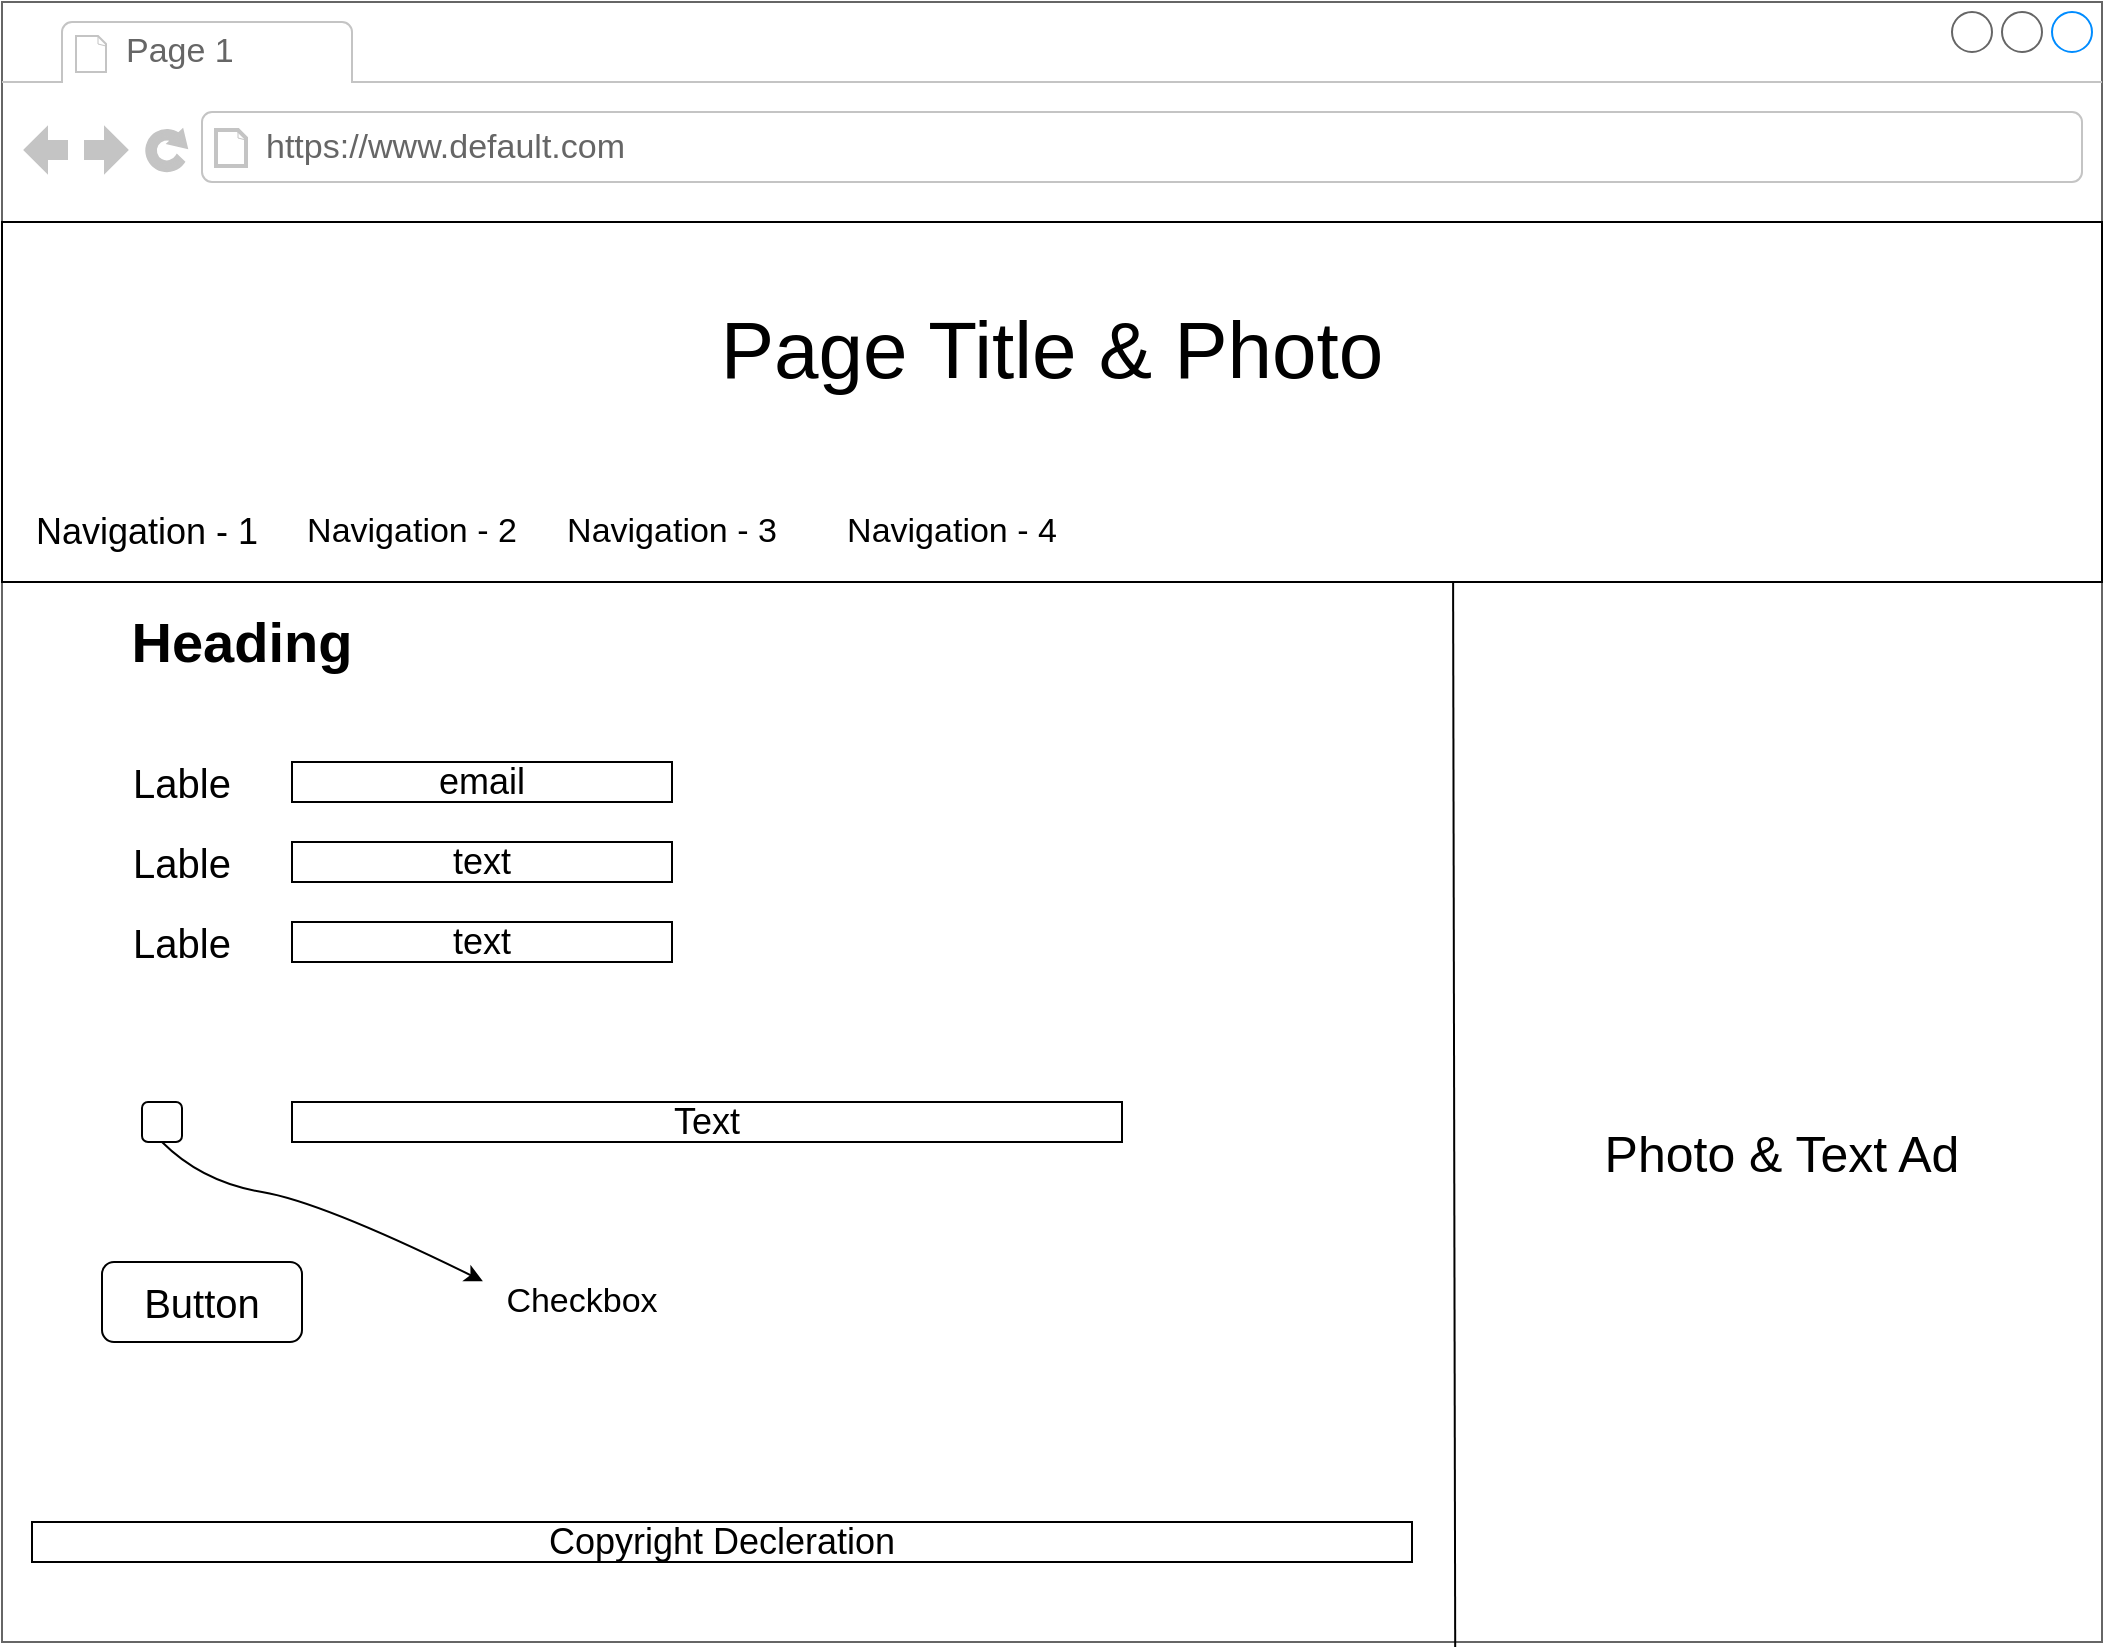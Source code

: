 <mxfile version="14.5.1" type="device"><diagram name="Page-1" id="2cc2dc42-3aac-f2a9-1cec-7a8b7cbee084"><mxGraphModel dx="2126" dy="594" grid="1" gridSize="10" guides="1" tooltips="1" connect="1" arrows="1" fold="1" page="1" pageScale="1" pageWidth="1100" pageHeight="850" background="#ffffff" math="0" shadow="0"><root><mxCell id="0"/><mxCell id="1" parent="0"/><mxCell id="7026571954dc6520-1" value="" style="strokeWidth=1;shadow=0;dashed=0;align=center;html=1;shape=mxgraph.mockup.containers.browserWindow;rSize=0;strokeColor=#666666;mainText=,;recursiveResize=0;rounded=0;labelBackgroundColor=none;fontFamily=Verdana;fontSize=12" parent="1" vertex="1"><mxGeometry x="-110" y="120" width="1050" height="820" as="geometry"/></mxCell><mxCell id="7026571954dc6520-2" value="Page 1" style="strokeWidth=1;shadow=0;dashed=0;align=center;html=1;shape=mxgraph.mockup.containers.anchor;fontSize=17;fontColor=#666666;align=left;" parent="7026571954dc6520-1" vertex="1"><mxGeometry x="60" y="12" width="110" height="26" as="geometry"/></mxCell><mxCell id="7026571954dc6520-3" value="https://www.default.com" style="strokeWidth=1;shadow=0;dashed=0;align=center;html=1;shape=mxgraph.mockup.containers.anchor;rSize=0;fontSize=17;fontColor=#666666;align=left;" parent="7026571954dc6520-1" vertex="1"><mxGeometry x="130" y="60" width="250" height="26" as="geometry"/></mxCell><mxCell id="7026571954dc6520-4" value="Page Title" style="text;html=1;points=[];align=left;verticalAlign=top;spacingTop=-4;fontSize=30;fontFamily=Verdana" parent="7026571954dc6520-1" vertex="1"><mxGeometry x="435" y="170" width="180" height="50" as="geometry"/></mxCell><mxCell id="-s1NBA6lgjeysHJ42Jtl-4" value="" style="rounded=0;whiteSpace=wrap;html=1;" parent="7026571954dc6520-1" vertex="1"><mxGeometry y="110" width="1050" height="180" as="geometry"/></mxCell><mxCell id="-s1NBA6lgjeysHJ42Jtl-5" value="&lt;font style=&quot;font-size: 40px&quot;&gt;Page Title &amp;amp; Photo&lt;/font&gt;" style="text;html=1;strokeColor=none;fillColor=none;align=center;verticalAlign=middle;whiteSpace=wrap;rounded=0;" parent="7026571954dc6520-1" vertex="1"><mxGeometry x="325" y="140" width="400" height="65" as="geometry"/></mxCell><mxCell id="-s1NBA6lgjeysHJ42Jtl-6" value="" style="endArrow=none;html=1;entryX=0.691;entryY=1;entryDx=0;entryDy=0;entryPerimeter=0;exitX=0.692;exitY=1.003;exitDx=0;exitDy=0;exitPerimeter=0;" parent="7026571954dc6520-1" source="7026571954dc6520-1" target="-s1NBA6lgjeysHJ42Jtl-4" edge="1"><mxGeometry width="50" height="50" relative="1" as="geometry"><mxPoint x="726" y="810" as="sourcePoint"/><mxPoint x="600" y="470" as="targetPoint"/></mxGeometry></mxCell><mxCell id="-s1NBA6lgjeysHJ42Jtl-7" value="&lt;font style=&quot;font-size: 25px&quot;&gt;Photo &amp;amp; Text Ad&lt;/font&gt;" style="text;html=1;strokeColor=none;fillColor=none;align=center;verticalAlign=middle;whiteSpace=wrap;rounded=0;" parent="7026571954dc6520-1" vertex="1"><mxGeometry x="800" y="550" width="180" height="50" as="geometry"/></mxCell><mxCell id="-s1NBA6lgjeysHJ42Jtl-10" value="&lt;font&gt;&lt;font style=&quot;font-size: 17px&quot;&gt;Navigation - 2&lt;/font&gt;&lt;br&gt;&lt;/font&gt;" style="text;html=1;strokeColor=none;fillColor=none;align=center;verticalAlign=middle;whiteSpace=wrap;rounded=0;" parent="7026571954dc6520-1" vertex="1"><mxGeometry x="145" y="245" width="120" height="40" as="geometry"/></mxCell><mxCell id="-s1NBA6lgjeysHJ42Jtl-11" value="&lt;font style=&quot;font-size: 17px&quot;&gt;Navigation - 3&lt;/font&gt;" style="text;html=1;strokeColor=none;fillColor=none;align=center;verticalAlign=middle;whiteSpace=wrap;rounded=0;" parent="7026571954dc6520-1" vertex="1"><mxGeometry x="270" y="245" width="130" height="40" as="geometry"/></mxCell><mxCell id="-s1NBA6lgjeysHJ42Jtl-12" value="&lt;font style=&quot;font-size: 17px&quot;&gt;Navigation - 4&lt;/font&gt;" style="text;html=1;strokeColor=none;fillColor=none;align=center;verticalAlign=middle;whiteSpace=wrap;rounded=0;" parent="7026571954dc6520-1" vertex="1"><mxGeometry x="410" y="245" width="130" height="40" as="geometry"/></mxCell><mxCell id="-s1NBA6lgjeysHJ42Jtl-63" value="" style="rounded=1;whiteSpace=wrap;html=1;strokeColor=#000000;" parent="7026571954dc6520-1" vertex="1"><mxGeometry x="50" y="630" width="100" height="40" as="geometry"/></mxCell><mxCell id="-s1NBA6lgjeysHJ42Jtl-64" value="&lt;font style=&quot;font-size: 20px&quot;&gt;Button&lt;/font&gt;" style="text;html=1;strokeColor=none;fillColor=none;align=center;verticalAlign=middle;whiteSpace=wrap;rounded=0;" parent="7026571954dc6520-1" vertex="1"><mxGeometry x="50" y="630" width="100" height="40" as="geometry"/></mxCell><mxCell id="-s1NBA6lgjeysHJ42Jtl-65" value="&lt;font style=&quot;font-size: 18px&quot;&gt;text&lt;/font&gt;" style="text;html=1;fillColor=none;align=center;verticalAlign=middle;whiteSpace=wrap;rounded=0;strokeColor=#000000;" parent="7026571954dc6520-1" vertex="1"><mxGeometry x="145" y="420" width="190" height="20" as="geometry"/></mxCell><mxCell id="-s1NBA6lgjeysHJ42Jtl-66" value="&lt;font style=&quot;font-size: 18px&quot;&gt;text&lt;/font&gt;" style="text;html=1;fillColor=none;align=center;verticalAlign=middle;whiteSpace=wrap;rounded=0;strokeColor=#000000;" parent="7026571954dc6520-1" vertex="1"><mxGeometry x="145" y="460" width="190" height="20" as="geometry"/></mxCell><mxCell id="-s1NBA6lgjeysHJ42Jtl-67" value="&lt;font style=&quot;font-size: 20px&quot;&gt;Lable&lt;/font&gt;" style="text;html=1;strokeColor=none;fillColor=none;align=center;verticalAlign=middle;whiteSpace=wrap;rounded=0;" parent="7026571954dc6520-1" vertex="1"><mxGeometry x="40" y="378" width="100" height="24" as="geometry"/></mxCell><mxCell id="-s1NBA6lgjeysHJ42Jtl-68" value="&lt;font style=&quot;font-size: 20px&quot;&gt;Lable&lt;/font&gt;" style="text;html=1;strokeColor=none;fillColor=none;align=center;verticalAlign=middle;whiteSpace=wrap;rounded=0;" parent="7026571954dc6520-1" vertex="1"><mxGeometry x="40" y="418" width="100" height="24" as="geometry"/></mxCell><mxCell id="-s1NBA6lgjeysHJ42Jtl-69" value="&lt;font style=&quot;font-size: 18px&quot;&gt;Navigation - 1&lt;/font&gt;" style="text;html=1;strokeColor=none;fillColor=none;align=center;verticalAlign=middle;whiteSpace=wrap;rounded=0;" parent="7026571954dc6520-1" vertex="1"><mxGeometry x="15" y="245" width="115" height="40" as="geometry"/></mxCell><mxCell id="-s1NBA6lgjeysHJ42Jtl-70" value="&lt;font size=&quot;1&quot;&gt;&lt;b style=&quot;font-size: 28px&quot;&gt;Heading&lt;/b&gt;&lt;/font&gt;" style="text;html=1;strokeColor=none;fillColor=none;align=center;verticalAlign=middle;whiteSpace=wrap;rounded=0;" parent="7026571954dc6520-1" vertex="1"><mxGeometry x="50" y="290" width="140" height="60" as="geometry"/></mxCell><mxCell id="-s1NBA6lgjeysHJ42Jtl-72" value="&lt;font style=&quot;font-size: 18px&quot;&gt;Copyright Decleration&lt;/font&gt;" style="text;html=1;fillColor=none;align=center;verticalAlign=middle;whiteSpace=wrap;rounded=0;strokeColor=#000000;" parent="7026571954dc6520-1" vertex="1"><mxGeometry x="15" y="760" width="690" height="20" as="geometry"/></mxCell><mxCell id="OEnrq_9vWPSnT4R5BVkf-21" value="&lt;font style=&quot;font-size: 18px&quot;&gt;email&lt;/font&gt;" style="text;html=1;fillColor=none;align=center;verticalAlign=middle;whiteSpace=wrap;rounded=0;strokeColor=#000000;" parent="7026571954dc6520-1" vertex="1"><mxGeometry x="145" y="380" width="190" height="20" as="geometry"/></mxCell><mxCell id="OEnrq_9vWPSnT4R5BVkf-24" value="&lt;font style=&quot;font-size: 20px&quot;&gt;Lable&lt;/font&gt;" style="text;html=1;strokeColor=none;fillColor=none;align=center;verticalAlign=middle;whiteSpace=wrap;rounded=0;" parent="7026571954dc6520-1" vertex="1"><mxGeometry x="40" y="458" width="100" height="24" as="geometry"/></mxCell><mxCell id="OEnrq_9vWPSnT4R5BVkf-26" value="" style="rounded=1;whiteSpace=wrap;html=1;" parent="7026571954dc6520-1" vertex="1"><mxGeometry x="70" y="550" width="20" height="20" as="geometry"/></mxCell><mxCell id="OEnrq_9vWPSnT4R5BVkf-28" value="" style="curved=1;endArrow=classic;html=1;entryX=0.229;entryY=0.78;entryDx=0;entryDy=0;entryPerimeter=0;exitX=0.5;exitY=1;exitDx=0;exitDy=0;" parent="7026571954dc6520-1" source="OEnrq_9vWPSnT4R5BVkf-26" target="7026571954dc6520-1" edge="1"><mxGeometry width="50" height="50" relative="1" as="geometry"><mxPoint x="490" y="420" as="sourcePoint"/><mxPoint x="540" y="370" as="targetPoint"/><Array as="points"><mxPoint x="100" y="590"/><mxPoint x="160" y="600"/></Array></mxGeometry></mxCell><mxCell id="OEnrq_9vWPSnT4R5BVkf-29" value="&lt;span style=&quot;font-size: 17px&quot;&gt;Checkbox&lt;/span&gt;" style="text;html=1;fillColor=none;align=center;verticalAlign=middle;whiteSpace=wrap;rounded=0;" parent="7026571954dc6520-1" vertex="1"><mxGeometry x="245" y="635" width="90" height="30" as="geometry"/></mxCell><mxCell id="OEnrq_9vWPSnT4R5BVkf-30" value="&lt;font style=&quot;font-size: 18px&quot;&gt;Text&lt;/font&gt;" style="text;html=1;fillColor=none;align=center;verticalAlign=middle;whiteSpace=wrap;rounded=0;strokeColor=#000000;" parent="7026571954dc6520-1" vertex="1"><mxGeometry x="145" y="550" width="415" height="20" as="geometry"/></mxCell></root></mxGraphModel></diagram></mxfile>